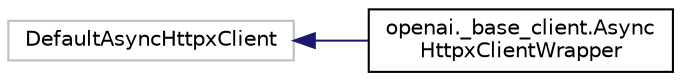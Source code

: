 digraph "Graphical Class Hierarchy"
{
 // LATEX_PDF_SIZE
  edge [fontname="Helvetica",fontsize="10",labelfontname="Helvetica",labelfontsize="10"];
  node [fontname="Helvetica",fontsize="10",shape=record];
  rankdir="LR";
  Node15719 [label="DefaultAsyncHttpxClient",height=0.2,width=0.4,color="grey75", fillcolor="white", style="filled",tooltip=" "];
  Node15719 -> Node0 [dir="back",color="midnightblue",fontsize="10",style="solid",fontname="Helvetica"];
  Node0 [label="openai._base_client.Async\lHttpxClientWrapper",height=0.2,width=0.4,color="black", fillcolor="white", style="filled",URL="$classopenai_1_1__base__client_1_1AsyncHttpxClientWrapper.html",tooltip=" "];
}
